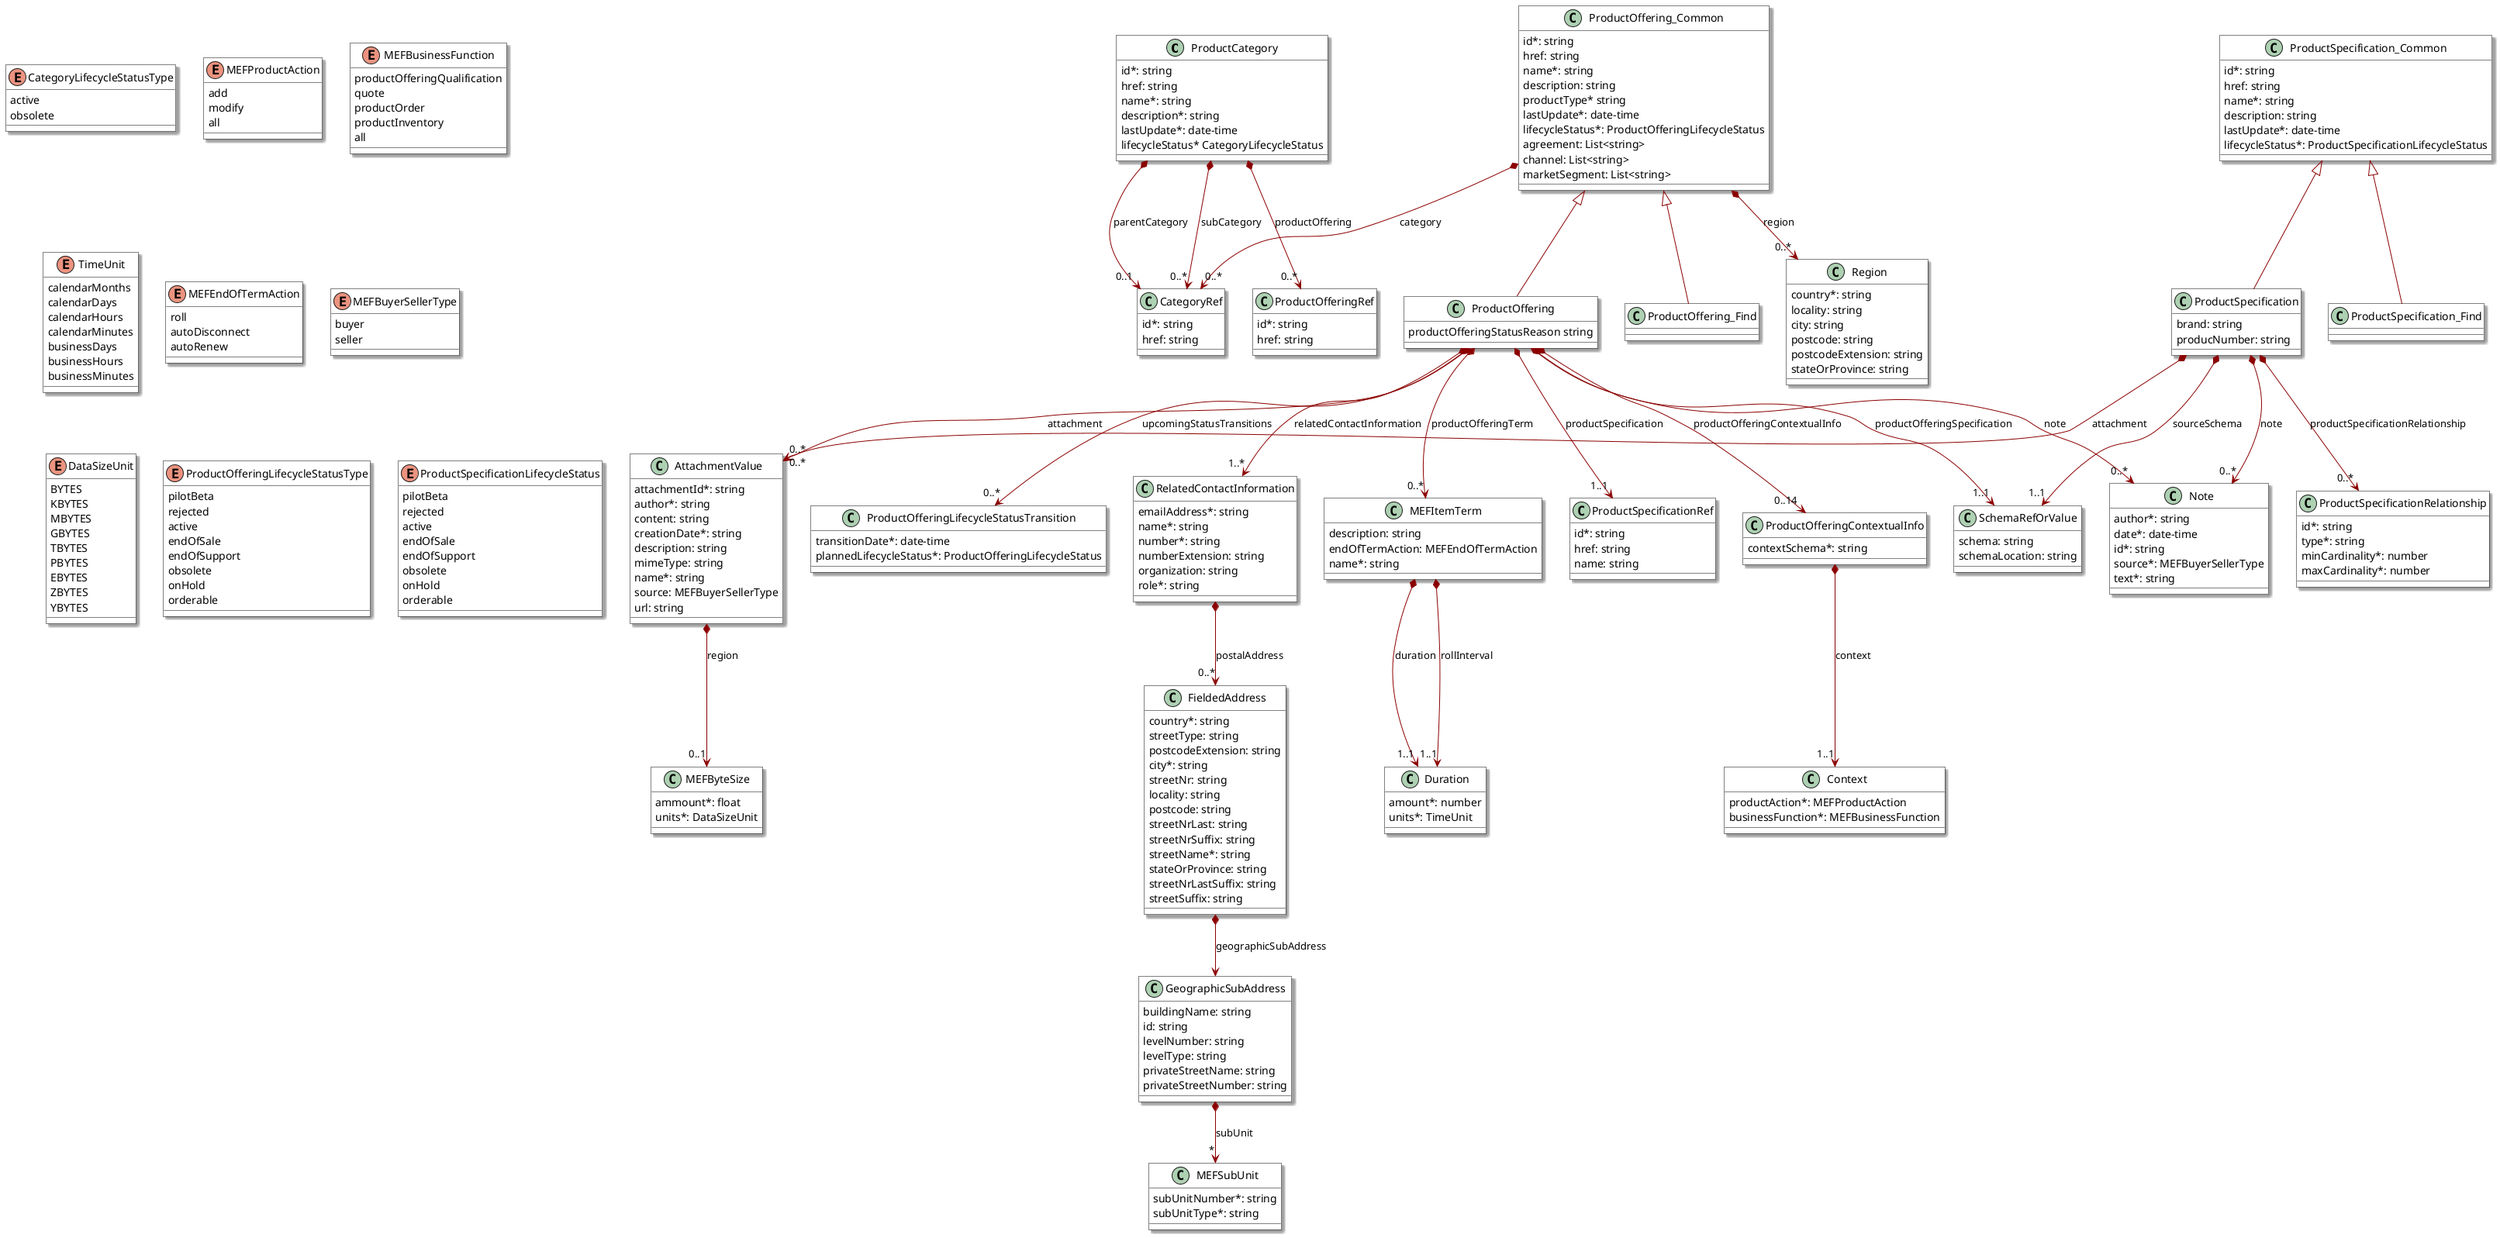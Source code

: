 @startuml
skinparam {
    ClassBackgroundColor White
    ClassBorderColor Black
    shadowing true
    RoundCorner 0
    LineColor DarkRed
    ArrowColor DarkRed
    ArrowThickness 1
}


class ProductCategory {

    id*: string
    href: string
    name*: string
    description*: string
    lastUpdate*: date-time
    lifecycleStatus* CategoryLifecycleStatus
}

class CategoryRef {

    id*: string
    href: string
}

class ProductOfferingRef {

    id*: string
    href: string
}

ProductCategory *-->"0..1" CategoryRef : parentCategory
ProductCategory *-->"0..*" CategoryRef : subCategory
ProductCategory *-->"0..*" ProductOfferingRef : productOffering

enum CategoryLifecycleStatusType {

    active
    obsolete
}

class ProductOffering_Common {
    id*: string
    href: string
    name*: string
    description: string
    productType* string
    lastUpdate*: date-time
    lifecycleStatus*: ProductOfferingLifecycleStatus
    agreement: List<string>
    channel: List<string>
    marketSegment: List<string>
}

class ProductOffering {
    productOfferingStatusReason string
}

class  ProductOffering_Common {

}

ProductOffering_Common <|-- ProductOffering_Find
ProductOffering_Common <|-- ProductOffering

class Region {
    country*: string
    locality: string
    city: string
    postcode: string
    postcodeExtension: string
    stateOrProvince: string
}

class AttachmentValue {
    attachmentId*: string
    author*: string
    content: string
    creationDate*: string
    description: string
    mimeType: string
    name*: string
    source: MEFBuyerSellerType
    url: string
}

class MEFByteSize {
   ammount*: float
   units*: DataSizeUnit
}

class ProductOfferingLifecycleStatusTransition {

    transitionDate*: date-time
    plannedLifecycleStatus*: ProductOfferingLifecycleStatus
}

class RelatedContactInformation{
    emailAddress*: string
    name*: string
    number*: string
    numberExtension: string
    organization: string
    role*: string
}

class FieldedAddress {

    country*: string
    streetType: string
    postcodeExtension: string
    city*: string
    streetNr: string
    locality: string
    postcode: string
    streetNrLast: string
    streetNrSuffix: string
    streetName*: string
    stateOrProvince: string
    streetNrLastSuffix: string
    streetSuffix: string
}

class GeographicSubAddress {

    buildingName: string
    id: string
    levelNumber: string
    levelType: string
    privateStreetName: string
    privateStreetNumber: string
}

class MEFSubUnit {

    subUnitNumber*: string
    subUnitType*: string
}

class MEFItemTerm {
    description: string
    endOfTermAction: MEFEndOfTermAction
    name*: string
}

class Duration {
    amount*: number
    units*: TimeUnit
}

class ProductSpecificationRef {
    id*: string
    href: string
    name: string
}

class ProductOfferingContextualInfo{
    contextSchema*: string
}

class Context {
    productAction*: MEFProductAction
    businessFunction*: MEFBusinessFunction
}

class SchemaRefOrValue {
    schema: string
    schemaLocation: string
}

ProductOffering_Common *-->"0..*" Region : region
AttachmentValue *-->"0..1" MEFByteSize : region
ProductOffering_Common *-->"0..*" CategoryRef : category
ProductOffering *-->"0..*" AttachmentValue : attachment
ProductOffering *-->"0..*" ProductOfferingLifecycleStatusTransition : upcomingStatusTransitions
ProductOffering *-->"1..*" RelatedContactInformation : relatedContactInformation
RelatedContactInformation *-->"0..*" FieldedAddress: postalAddress
FieldedAddress *--> GeographicSubAddress : geographicSubAddress
GeographicSubAddress *-->"*" MEFSubUnit : subUnit
ProductOffering *-->"0..*" MEFItemTerm: productOfferingTerm
MEFItemTerm *-->"1..1" Duration: duration
MEFItemTerm *-->"1..1" Duration: rollInterval
ProductOffering *-->"0..*" Note: note
ProductOffering *-->"1..1" ProductSpecificationRef: productSpecification
ProductOfferingContextualInfo *-->"1..1" Context: context
ProductOffering *-->"0..14" ProductOfferingContextualInfo: productOfferingContextualInfo
ProductOffering *-->"1..1" SchemaRefOrValue: productOfferingSpecification

enum MEFProductAction{
    add
    modify
    all
}

enum MEFBusinessFunction{
    productOfferingQualification
    quote
    productOrder
    productInventory
    all
}

enum TimeUnit{
    calendarMonths
    calendarDays
    calendarHours
    calendarMinutes
    businessDays
    businessHours
    businessMinutes
}

enum MEFEndOfTermAction{
    roll
    autoDisconnect
    autoRenew
}

enum MEFBuyerSellerType{
    buyer
    seller
}

enum DataSizeUnit{
    BYTES
    KBYTES
    MBYTES
    GBYTES
    TBYTES
    PBYTES
    EBYTES
    ZBYTES
    YBYTES
}

enum ProductOfferingLifecycleStatusType {
    pilotBeta
    rejected
    active
    endOfSale
    endOfSupport
    obsolete
    onHold
    orderable
}

class ProductSpecification_Common {
    id*: string
    href: string
    name*: string
    description: string
    lastUpdate*: date-time
    lifecycleStatus*: ProductSpecificationLifecycleStatus
}

class ProductSpecification {
    brand: string
    producNumber: string
}

class  ProductSpecification_Find {

}

ProductSpecification_Common <|-- ProductSpecification_Find
ProductSpecification_Common <|-- ProductSpecification

class Note {

    author*: string
    date*: date-time
    id*: string
    source*: MEFBuyerSellerType
    text*: string
}

class ProductSpecificationRelationship {
    id*: string
    type*: string
    minCardinality*: number
    maxCardinality*: number
}

ProductSpecification *-->"0..*" AttachmentValue : attachment
ProductSpecification *-->"0..*" Note: note
ProductSpecification *-->"1..1" SchemaRefOrValue: sourceSchema
ProductSpecification *-->"0..*" ProductSpecificationRelationship: productSpecificationRelationship

enum ProductSpecificationLifecycleStatus {
    pilotBeta
    rejected
    active
    endOfSale
    endOfSupport
    obsolete
    onHold
    orderable
}

@enduml
